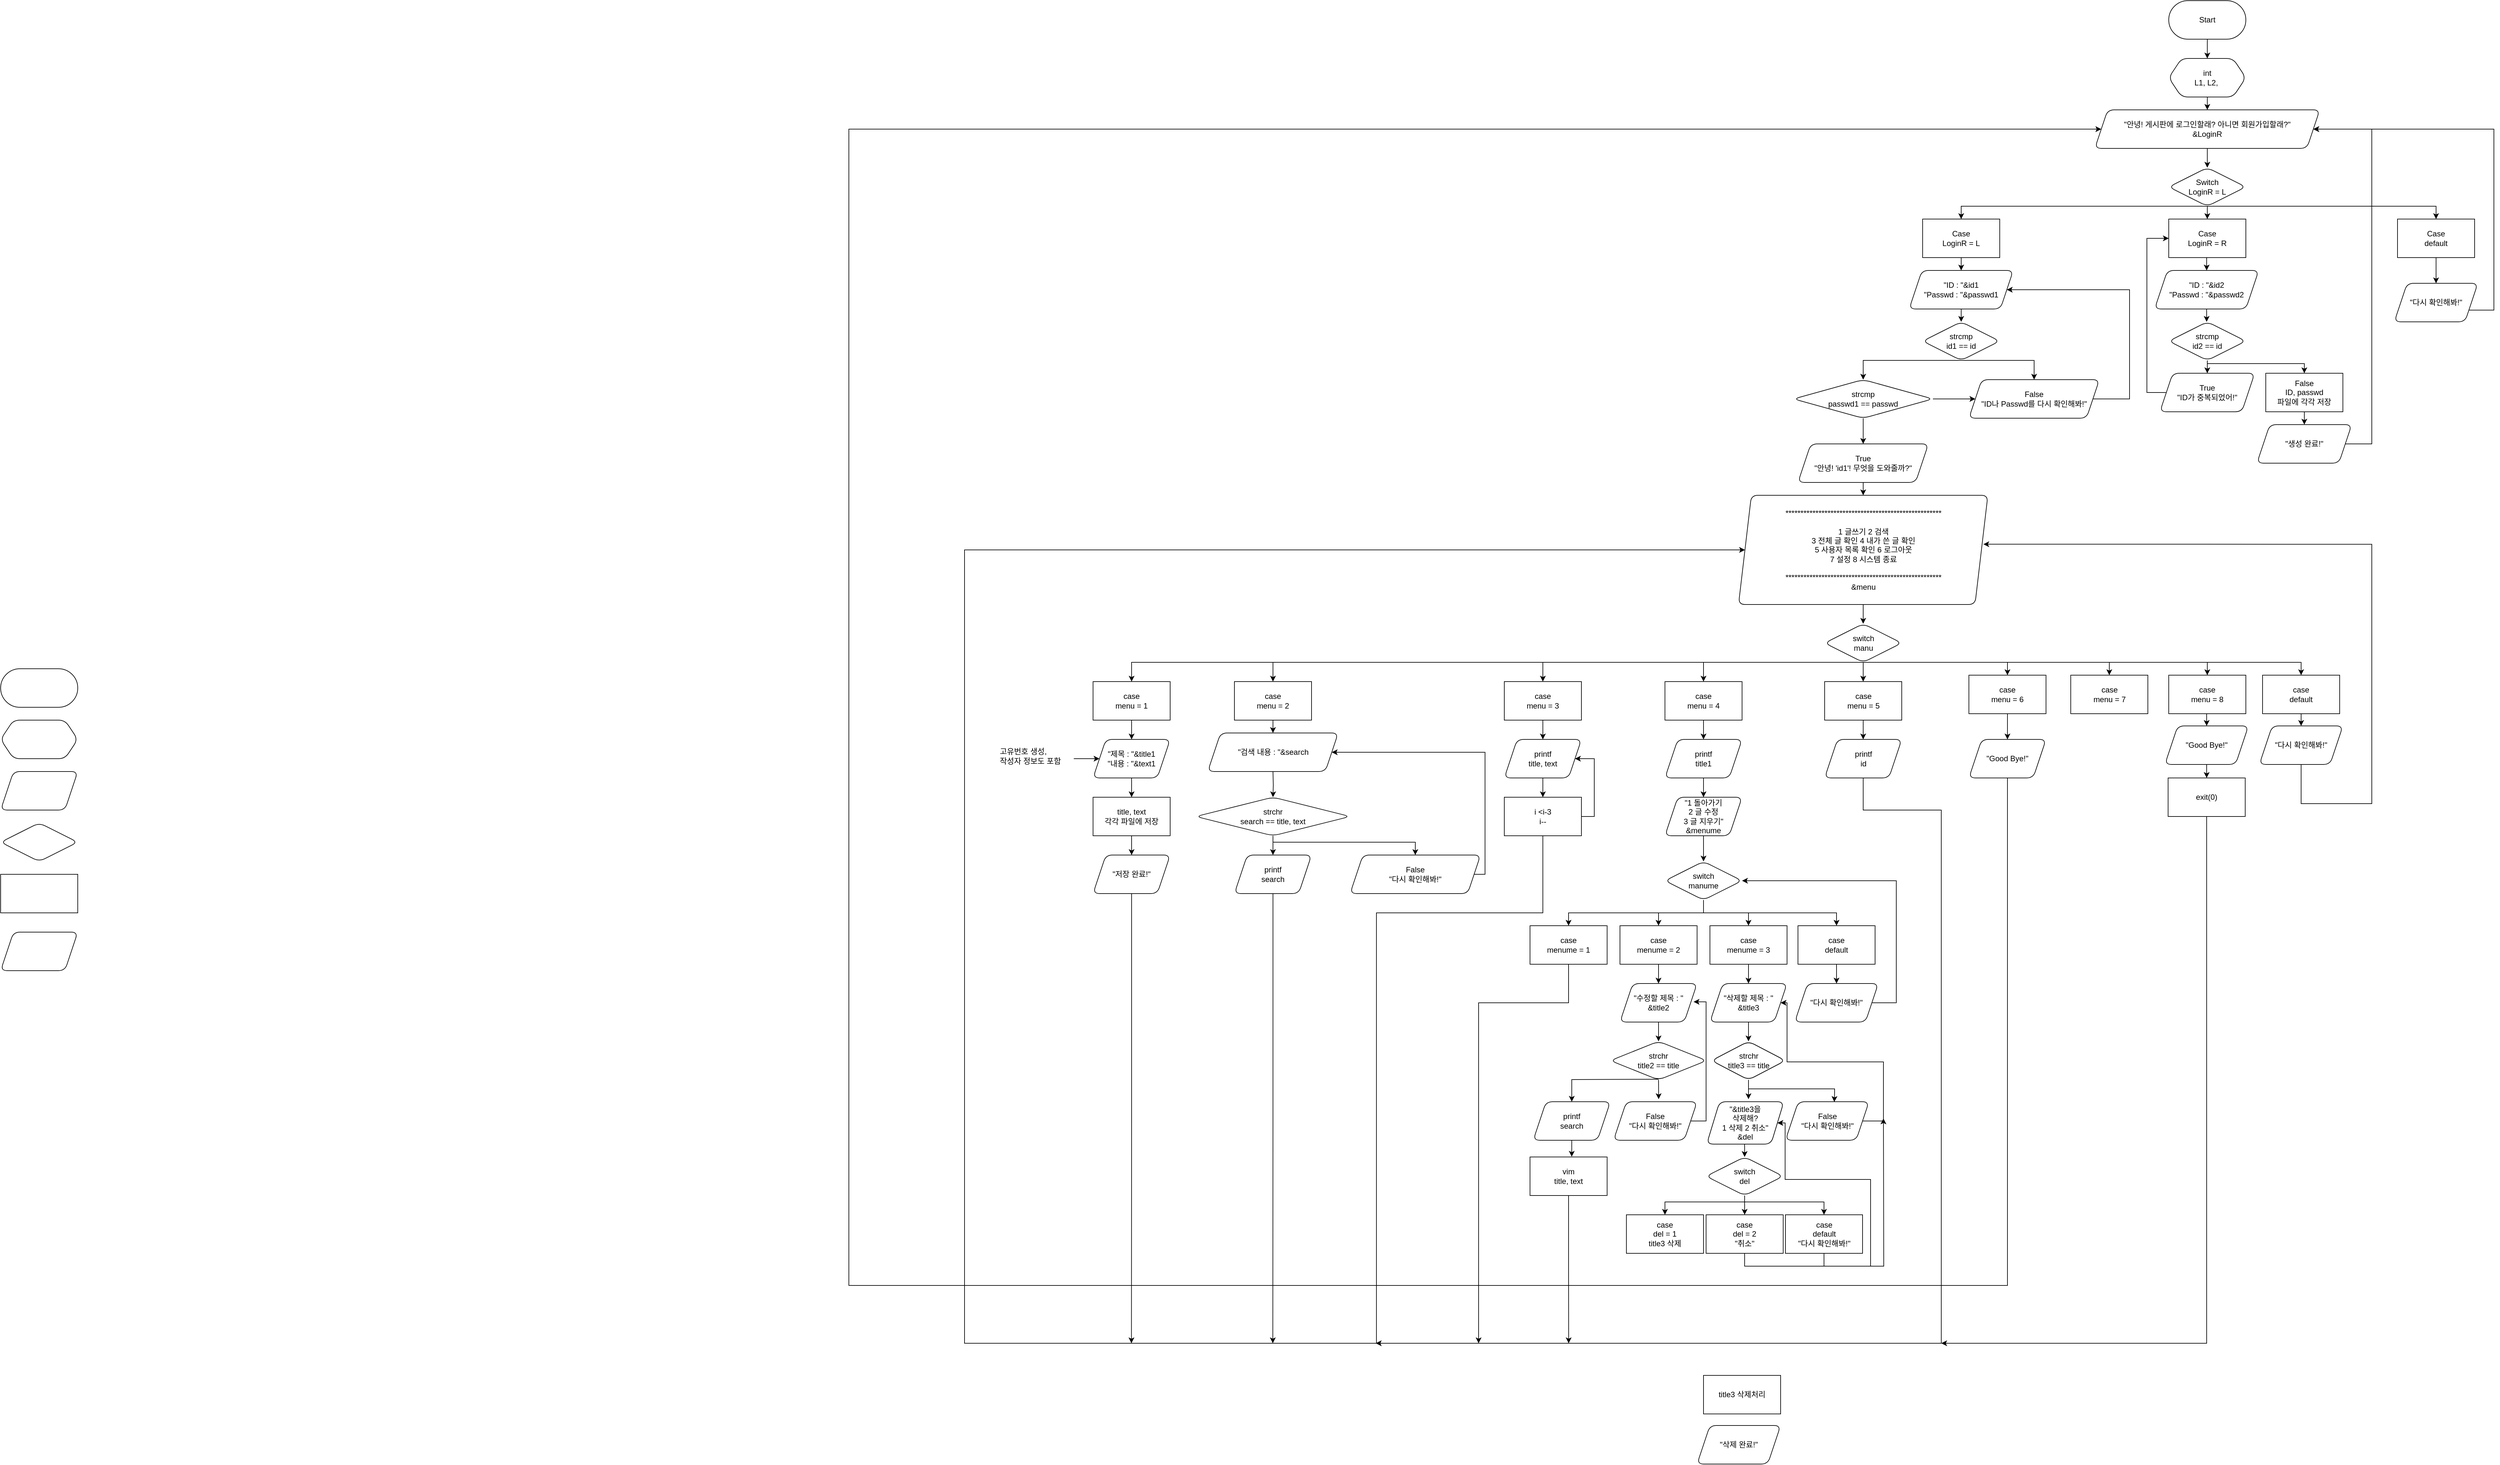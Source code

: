 <mxfile version="21.6.9" type="github">
  <diagram name="페이지-1" id="nsthZNYcR3cqLZR4O99o">
    <mxGraphModel dx="4168" dy="929" grid="1" gridSize="10" guides="1" tooltips="1" connect="1" arrows="1" fold="1" page="1" pageScale="1" pageWidth="827" pageHeight="1169" math="0" shadow="0">
      <root>
        <mxCell id="0" />
        <mxCell id="1" parent="0" />
        <mxCell id="FY-_gAm6HcSWA7IgdV3F-40" style="edgeStyle=orthogonalEdgeStyle;rounded=0;orthogonalLoop=1;jettySize=auto;html=1;exitX=0.5;exitY=1;exitDx=0;exitDy=0;entryX=0.5;entryY=0;entryDx=0;entryDy=0;fontFamily=Helvetica;fontSize=12;fontColor=default;" parent="1" source="FY-_gAm6HcSWA7IgdV3F-2" target="FY-_gAm6HcSWA7IgdV3F-4" edge="1">
          <mxGeometry relative="1" as="geometry" />
        </mxCell>
        <mxCell id="FY-_gAm6HcSWA7IgdV3F-2" value="Start" style="rounded=1;whiteSpace=wrap;html=1;arcSize=50;" parent="1" vertex="1">
          <mxGeometry x="1074" y="120" width="120" height="60" as="geometry" />
        </mxCell>
        <mxCell id="FY-_gAm6HcSWA7IgdV3F-41" style="edgeStyle=orthogonalEdgeStyle;rounded=0;orthogonalLoop=1;jettySize=auto;html=1;exitX=0.5;exitY=1;exitDx=0;exitDy=0;entryX=0.5;entryY=0;entryDx=0;entryDy=0;fontFamily=Helvetica;fontSize=12;fontColor=default;" parent="1" source="FY-_gAm6HcSWA7IgdV3F-4" target="FY-_gAm6HcSWA7IgdV3F-6" edge="1">
          <mxGeometry relative="1" as="geometry" />
        </mxCell>
        <mxCell id="FY-_gAm6HcSWA7IgdV3F-4" value="int&lt;br&gt;L1, L2,&amp;nbsp;" style="shape=hexagon;perimeter=hexagonPerimeter2;whiteSpace=wrap;html=1;fixedSize=1;rounded=1;strokeColor=default;fontFamily=Helvetica;fontSize=12;fontColor=default;fillColor=default;" parent="1" vertex="1">
          <mxGeometry x="1074" y="210" width="120" height="60" as="geometry" />
        </mxCell>
        <mxCell id="FY-_gAm6HcSWA7IgdV3F-42" style="edgeStyle=orthogonalEdgeStyle;rounded=0;orthogonalLoop=1;jettySize=auto;html=1;exitX=0.5;exitY=1;exitDx=0;exitDy=0;entryX=0.5;entryY=0;entryDx=0;entryDy=0;fontFamily=Helvetica;fontSize=12;fontColor=default;" parent="1" source="FY-_gAm6HcSWA7IgdV3F-6" target="FY-_gAm6HcSWA7IgdV3F-11" edge="1">
          <mxGeometry relative="1" as="geometry" />
        </mxCell>
        <mxCell id="FY-_gAm6HcSWA7IgdV3F-6" value="&quot;안녕! 게시판에 로그인할래? 아니면 회원가입할래?&quot;&lt;br&gt;&amp;amp;LoginR" style="shape=parallelogram;perimeter=parallelogramPerimeter;whiteSpace=wrap;html=1;fixedSize=1;rounded=1;strokeColor=default;fontFamily=Helvetica;fontSize=12;fontColor=default;fillColor=default;" parent="1" vertex="1">
          <mxGeometry x="959" y="290" width="350" height="60" as="geometry" />
        </mxCell>
        <mxCell id="FY-_gAm6HcSWA7IgdV3F-7" value="" style="rounded=1;whiteSpace=wrap;html=1;arcSize=50;" parent="1" vertex="1">
          <mxGeometry x="-2300" y="1160" width="120" height="60" as="geometry" />
        </mxCell>
        <mxCell id="FY-_gAm6HcSWA7IgdV3F-8" value="" style="shape=hexagon;perimeter=hexagonPerimeter2;whiteSpace=wrap;html=1;fixedSize=1;rounded=1;strokeColor=default;fontFamily=Helvetica;fontSize=12;fontColor=default;fillColor=default;" parent="1" vertex="1">
          <mxGeometry x="-2300" y="1240" width="120" height="60" as="geometry" />
        </mxCell>
        <mxCell id="FY-_gAm6HcSWA7IgdV3F-9" value="" style="shape=parallelogram;perimeter=parallelogramPerimeter;whiteSpace=wrap;html=1;fixedSize=1;rounded=1;strokeColor=default;fontFamily=Helvetica;fontSize=12;fontColor=default;fillColor=default;" parent="1" vertex="1">
          <mxGeometry x="-2300" y="1320" width="120" height="60" as="geometry" />
        </mxCell>
        <mxCell id="FY-_gAm6HcSWA7IgdV3F-36" style="edgeStyle=orthogonalEdgeStyle;rounded=0;orthogonalLoop=1;jettySize=auto;html=1;exitX=0.5;exitY=1;exitDx=0;exitDy=0;entryX=0.5;entryY=0;entryDx=0;entryDy=0;fontFamily=Helvetica;fontSize=12;fontColor=default;" parent="1" source="FY-_gAm6HcSWA7IgdV3F-11" target="FY-_gAm6HcSWA7IgdV3F-15" edge="1">
          <mxGeometry relative="1" as="geometry">
            <Array as="points">
              <mxPoint x="751" y="440" />
            </Array>
          </mxGeometry>
        </mxCell>
        <mxCell id="FY-_gAm6HcSWA7IgdV3F-43" style="edgeStyle=orthogonalEdgeStyle;rounded=0;orthogonalLoop=1;jettySize=auto;html=1;exitX=0.5;exitY=1;exitDx=0;exitDy=0;entryX=0.5;entryY=0;entryDx=0;entryDy=0;fontFamily=Helvetica;fontSize=12;fontColor=default;" parent="1" source="FY-_gAm6HcSWA7IgdV3F-11" target="FY-_gAm6HcSWA7IgdV3F-16" edge="1">
          <mxGeometry relative="1" as="geometry" />
        </mxCell>
        <mxCell id="A4JI698v6AGm3iHBR7Dz-88" style="edgeStyle=orthogonalEdgeStyle;rounded=0;orthogonalLoop=1;jettySize=auto;html=1;exitX=0.5;exitY=1;exitDx=0;exitDy=0;entryX=0.5;entryY=0;entryDx=0;entryDy=0;" parent="1" source="FY-_gAm6HcSWA7IgdV3F-11" target="FY-_gAm6HcSWA7IgdV3F-17" edge="1">
          <mxGeometry relative="1" as="geometry">
            <Array as="points">
              <mxPoint x="1490" y="440" />
            </Array>
          </mxGeometry>
        </mxCell>
        <mxCell id="FY-_gAm6HcSWA7IgdV3F-11" value="Switch&lt;br&gt;LoginR = L" style="rhombus;whiteSpace=wrap;html=1;rounded=1;strokeColor=default;fontFamily=Helvetica;fontSize=12;fontColor=default;fillColor=default;" parent="1" vertex="1">
          <mxGeometry x="1074" y="380" width="120" height="60" as="geometry" />
        </mxCell>
        <mxCell id="FY-_gAm6HcSWA7IgdV3F-12" value="" style="rhombus;whiteSpace=wrap;html=1;rounded=1;strokeColor=default;fontFamily=Helvetica;fontSize=12;fontColor=default;fillColor=default;" parent="1" vertex="1">
          <mxGeometry x="-2300" y="1400" width="120" height="60" as="geometry" />
        </mxCell>
        <mxCell id="FY-_gAm6HcSWA7IgdV3F-35" style="edgeStyle=orthogonalEdgeStyle;rounded=0;orthogonalLoop=1;jettySize=auto;html=1;exitX=0.5;exitY=1;exitDx=0;exitDy=0;entryX=0.5;entryY=0;entryDx=0;entryDy=0;fontFamily=Helvetica;fontSize=12;fontColor=default;" parent="1" source="FY-_gAm6HcSWA7IgdV3F-15" target="FY-_gAm6HcSWA7IgdV3F-21" edge="1">
          <mxGeometry relative="1" as="geometry" />
        </mxCell>
        <mxCell id="FY-_gAm6HcSWA7IgdV3F-15" value="Case&lt;br&gt;LoginR = L" style="rounded=0;whiteSpace=wrap;html=1;strokeColor=default;fontFamily=Helvetica;fontSize=12;fontColor=default;fillColor=default;" parent="1" vertex="1">
          <mxGeometry x="691" y="460" width="120" height="60" as="geometry" />
        </mxCell>
        <mxCell id="A4JI698v6AGm3iHBR7Dz-94" style="edgeStyle=orthogonalEdgeStyle;rounded=0;orthogonalLoop=1;jettySize=auto;html=1;exitX=0.5;exitY=1;exitDx=0;exitDy=0;entryX=0.5;entryY=0;entryDx=0;entryDy=0;" parent="1" source="FY-_gAm6HcSWA7IgdV3F-16" target="A4JI698v6AGm3iHBR7Dz-89" edge="1">
          <mxGeometry relative="1" as="geometry" />
        </mxCell>
        <mxCell id="FY-_gAm6HcSWA7IgdV3F-16" value="Case&lt;br&gt;LoginR = R" style="rounded=0;whiteSpace=wrap;html=1;strokeColor=default;fontFamily=Helvetica;fontSize=12;fontColor=default;fillColor=default;" parent="1" vertex="1">
          <mxGeometry x="1074" y="460" width="120" height="60" as="geometry" />
        </mxCell>
        <mxCell id="A4JI698v6AGm3iHBR7Dz-106" style="edgeStyle=orthogonalEdgeStyle;rounded=0;orthogonalLoop=1;jettySize=auto;html=1;exitX=0.5;exitY=1;exitDx=0;exitDy=0;entryX=0.5;entryY=0;entryDx=0;entryDy=0;" parent="1" source="FY-_gAm6HcSWA7IgdV3F-17" target="A4JI698v6AGm3iHBR7Dz-104" edge="1">
          <mxGeometry relative="1" as="geometry" />
        </mxCell>
        <mxCell id="FY-_gAm6HcSWA7IgdV3F-17" value="Case&lt;br&gt;default" style="rounded=0;whiteSpace=wrap;html=1;strokeColor=default;fontFamily=Helvetica;fontSize=12;fontColor=default;fillColor=default;" parent="1" vertex="1">
          <mxGeometry x="1430" y="460" width="120" height="60" as="geometry" />
        </mxCell>
        <mxCell id="FY-_gAm6HcSWA7IgdV3F-18" value="" style="rounded=0;whiteSpace=wrap;html=1;strokeColor=default;fontFamily=Helvetica;fontSize=12;fontColor=default;fillColor=default;" parent="1" vertex="1">
          <mxGeometry x="-2300" y="1480" width="120" height="60" as="geometry" />
        </mxCell>
        <mxCell id="FY-_gAm6HcSWA7IgdV3F-19" value="" style="shape=parallelogram;perimeter=parallelogramPerimeter;whiteSpace=wrap;html=1;fixedSize=1;rounded=1;strokeColor=default;fontFamily=Helvetica;fontSize=12;fontColor=default;fillColor=default;" parent="1" vertex="1">
          <mxGeometry x="-2300" y="1570" width="120" height="60" as="geometry" />
        </mxCell>
        <mxCell id="FY-_gAm6HcSWA7IgdV3F-34" style="edgeStyle=orthogonalEdgeStyle;rounded=0;orthogonalLoop=1;jettySize=auto;html=1;exitX=0.5;exitY=1;exitDx=0;exitDy=0;entryX=0.5;entryY=0;entryDx=0;entryDy=0;fontFamily=Helvetica;fontSize=12;fontColor=default;" parent="1" source="FY-_gAm6HcSWA7IgdV3F-21" target="FY-_gAm6HcSWA7IgdV3F-23" edge="1">
          <mxGeometry relative="1" as="geometry" />
        </mxCell>
        <mxCell id="FY-_gAm6HcSWA7IgdV3F-21" value="&quot;ID : &quot;&amp;amp;id1&lt;br&gt;&quot;Passwd : &quot;&amp;amp;passwd1" style="shape=parallelogram;perimeter=parallelogramPerimeter;whiteSpace=wrap;html=1;fixedSize=1;rounded=1;strokeColor=default;fontFamily=Helvetica;fontSize=12;fontColor=default;fillColor=default;" parent="1" vertex="1">
          <mxGeometry x="670" y="540" width="162" height="60" as="geometry" />
        </mxCell>
        <mxCell id="FY-_gAm6HcSWA7IgdV3F-31" style="edgeStyle=orthogonalEdgeStyle;rounded=0;orthogonalLoop=1;jettySize=auto;html=1;exitX=0.5;exitY=1;exitDx=0;exitDy=0;entryX=0.5;entryY=0;entryDx=0;entryDy=0;fontFamily=Helvetica;fontSize=12;fontColor=default;" parent="1" source="FY-_gAm6HcSWA7IgdV3F-23" target="FY-_gAm6HcSWA7IgdV3F-25" edge="1">
          <mxGeometry relative="1" as="geometry">
            <Array as="points">
              <mxPoint x="865" y="680" />
            </Array>
          </mxGeometry>
        </mxCell>
        <mxCell id="FY-_gAm6HcSWA7IgdV3F-37" style="edgeStyle=orthogonalEdgeStyle;rounded=0;orthogonalLoop=1;jettySize=auto;html=1;exitX=0.5;exitY=1;exitDx=0;exitDy=0;entryX=0.5;entryY=0;entryDx=0;entryDy=0;fontFamily=Helvetica;fontSize=12;fontColor=default;" parent="1" source="FY-_gAm6HcSWA7IgdV3F-23" target="FY-_gAm6HcSWA7IgdV3F-29" edge="1">
          <mxGeometry relative="1" as="geometry">
            <Array as="points">
              <mxPoint x="599" y="680" />
            </Array>
          </mxGeometry>
        </mxCell>
        <mxCell id="FY-_gAm6HcSWA7IgdV3F-23" value="strcmp&lt;br&gt;id1 == id" style="rhombus;whiteSpace=wrap;html=1;rounded=1;strokeColor=default;fontFamily=Helvetica;fontSize=12;fontColor=default;fillColor=default;" parent="1" vertex="1">
          <mxGeometry x="691" y="620" width="120" height="60" as="geometry" />
        </mxCell>
        <mxCell id="FY-_gAm6HcSWA7IgdV3F-56" style="edgeStyle=orthogonalEdgeStyle;rounded=0;orthogonalLoop=1;jettySize=auto;html=1;exitX=0.5;exitY=1;exitDx=0;exitDy=0;entryX=0.5;entryY=0;entryDx=0;entryDy=0;fontFamily=Helvetica;fontSize=12;fontColor=default;" parent="1" source="FY-_gAm6HcSWA7IgdV3F-24" target="FY-_gAm6HcSWA7IgdV3F-44" edge="1">
          <mxGeometry relative="1" as="geometry" />
        </mxCell>
        <mxCell id="FY-_gAm6HcSWA7IgdV3F-24" value="True&lt;br&gt;&quot;안녕! &#39;id1&#39;! 무엇을 도와줄까?&quot;" style="shape=parallelogram;perimeter=parallelogramPerimeter;whiteSpace=wrap;html=1;fixedSize=1;rounded=1;strokeColor=default;fontFamily=Helvetica;fontSize=12;fontColor=default;fillColor=default;" parent="1" vertex="1">
          <mxGeometry x="497" y="810" width="203" height="60" as="geometry" />
        </mxCell>
        <mxCell id="FY-_gAm6HcSWA7IgdV3F-27" style="edgeStyle=orthogonalEdgeStyle;rounded=0;orthogonalLoop=1;jettySize=auto;html=1;exitX=1;exitY=0.5;exitDx=0;exitDy=0;entryX=1;entryY=0.5;entryDx=0;entryDy=0;fontFamily=Helvetica;fontSize=12;fontColor=default;" parent="1" source="FY-_gAm6HcSWA7IgdV3F-25" target="FY-_gAm6HcSWA7IgdV3F-21" edge="1">
          <mxGeometry relative="1" as="geometry">
            <Array as="points">
              <mxPoint x="1013" y="740" />
              <mxPoint x="1013" y="570" />
            </Array>
          </mxGeometry>
        </mxCell>
        <mxCell id="FY-_gAm6HcSWA7IgdV3F-25" value="False&lt;br&gt;&quot;ID나 Passwd를 다시 확인해봐!&quot;" style="shape=parallelogram;perimeter=parallelogramPerimeter;whiteSpace=wrap;html=1;fixedSize=1;rounded=1;strokeColor=default;fontFamily=Helvetica;fontSize=12;fontColor=default;fillColor=default;" parent="1" vertex="1">
          <mxGeometry x="763" y="710" width="203" height="60" as="geometry" />
        </mxCell>
        <mxCell id="FY-_gAm6HcSWA7IgdV3F-38" style="edgeStyle=orthogonalEdgeStyle;rounded=0;orthogonalLoop=1;jettySize=auto;html=1;exitX=1;exitY=0.5;exitDx=0;exitDy=0;entryX=0;entryY=0.5;entryDx=0;entryDy=0;fontFamily=Helvetica;fontSize=12;fontColor=default;" parent="1" source="FY-_gAm6HcSWA7IgdV3F-29" target="FY-_gAm6HcSWA7IgdV3F-25" edge="1">
          <mxGeometry relative="1" as="geometry" />
        </mxCell>
        <mxCell id="FY-_gAm6HcSWA7IgdV3F-39" style="edgeStyle=orthogonalEdgeStyle;rounded=0;orthogonalLoop=1;jettySize=auto;html=1;exitX=0.5;exitY=1;exitDx=0;exitDy=0;entryX=0.5;entryY=0;entryDx=0;entryDy=0;fontFamily=Helvetica;fontSize=12;fontColor=default;" parent="1" source="FY-_gAm6HcSWA7IgdV3F-29" target="FY-_gAm6HcSWA7IgdV3F-24" edge="1">
          <mxGeometry relative="1" as="geometry" />
        </mxCell>
        <mxCell id="FY-_gAm6HcSWA7IgdV3F-29" value="strcmp&lt;br&gt;passwd1 == passwd" style="rhombus;whiteSpace=wrap;html=1;rounded=1;strokeColor=default;fontFamily=Helvetica;fontSize=12;fontColor=default;fillColor=default;" parent="1" vertex="1">
          <mxGeometry x="490" y="710" width="217" height="60" as="geometry" />
        </mxCell>
        <mxCell id="FY-_gAm6HcSWA7IgdV3F-57" style="edgeStyle=orthogonalEdgeStyle;rounded=0;orthogonalLoop=1;jettySize=auto;html=1;exitX=0.5;exitY=1;exitDx=0;exitDy=0;fontFamily=Helvetica;fontSize=12;fontColor=default;" parent="1" source="FY-_gAm6HcSWA7IgdV3F-44" target="FY-_gAm6HcSWA7IgdV3F-47" edge="1">
          <mxGeometry relative="1" as="geometry" />
        </mxCell>
        <mxCell id="FY-_gAm6HcSWA7IgdV3F-44" value="****************************************************&lt;br&gt;&lt;br&gt;1 글쓰기 2 검색&lt;br&gt;3 전체 글 확인 4 내가 쓴 글 확인&lt;br&gt;5 사용자 목록 확인 6 로그아웃&lt;br&gt;7 설정 8 시스템 종료&lt;br&gt;&lt;br style=&quot;border-color: var(--border-color);&quot;&gt;****************************************************&lt;br style=&quot;border-color: var(--border-color);&quot;&gt;&amp;amp;menu" style="shape=parallelogram;perimeter=parallelogramPerimeter;whiteSpace=wrap;html=1;fixedSize=1;rounded=1;strokeColor=default;fontFamily=Helvetica;fontSize=12;fontColor=default;fillColor=default;" parent="1" vertex="1">
          <mxGeometry x="404.5" y="890" width="388" height="170" as="geometry" />
        </mxCell>
        <mxCell id="A4JI698v6AGm3iHBR7Dz-9" style="edgeStyle=orthogonalEdgeStyle;rounded=0;orthogonalLoop=1;jettySize=auto;html=1;exitX=0.5;exitY=1;exitDx=0;exitDy=0;" parent="1" source="FY-_gAm6HcSWA7IgdV3F-46" target="Zyz3G5OSjQmwD31ZuKzT-2" edge="1">
          <mxGeometry relative="1" as="geometry" />
        </mxCell>
        <mxCell id="FY-_gAm6HcSWA7IgdV3F-46" value="case&lt;br&gt;menu = 1" style="rounded=0;whiteSpace=wrap;html=1;strokeColor=default;fontFamily=Helvetica;fontSize=12;fontColor=default;fillColor=default;" parent="1" vertex="1">
          <mxGeometry x="-600" y="1180" width="120" height="60" as="geometry" />
        </mxCell>
        <mxCell id="FY-_gAm6HcSWA7IgdV3F-58" style="edgeStyle=orthogonalEdgeStyle;rounded=0;orthogonalLoop=1;jettySize=auto;html=1;exitX=0.5;exitY=1;exitDx=0;exitDy=0;entryX=0.5;entryY=0;entryDx=0;entryDy=0;fontFamily=Helvetica;fontSize=12;fontColor=default;" parent="1" source="FY-_gAm6HcSWA7IgdV3F-47" target="FY-_gAm6HcSWA7IgdV3F-46" edge="1">
          <mxGeometry relative="1" as="geometry">
            <Array as="points">
              <mxPoint x="-540" y="1150" />
            </Array>
          </mxGeometry>
        </mxCell>
        <mxCell id="FY-_gAm6HcSWA7IgdV3F-59" style="edgeStyle=orthogonalEdgeStyle;rounded=0;orthogonalLoop=1;jettySize=auto;html=1;exitX=0.5;exitY=1;exitDx=0;exitDy=0;entryX=0.5;entryY=0;entryDx=0;entryDy=0;fontFamily=Helvetica;fontSize=12;fontColor=default;" parent="1" source="FY-_gAm6HcSWA7IgdV3F-47" target="FY-_gAm6HcSWA7IgdV3F-48" edge="1">
          <mxGeometry relative="1" as="geometry">
            <Array as="points">
              <mxPoint x="-320" y="1150" />
            </Array>
          </mxGeometry>
        </mxCell>
        <mxCell id="FY-_gAm6HcSWA7IgdV3F-60" style="edgeStyle=orthogonalEdgeStyle;rounded=0;orthogonalLoop=1;jettySize=auto;html=1;exitX=0.5;exitY=1;exitDx=0;exitDy=0;entryX=0.5;entryY=0;entryDx=0;entryDy=0;fontFamily=Helvetica;fontSize=12;fontColor=default;" parent="1" source="FY-_gAm6HcSWA7IgdV3F-47" target="FY-_gAm6HcSWA7IgdV3F-49" edge="1">
          <mxGeometry relative="1" as="geometry">
            <Array as="points">
              <mxPoint x="100" y="1150" />
            </Array>
          </mxGeometry>
        </mxCell>
        <mxCell id="FY-_gAm6HcSWA7IgdV3F-61" style="edgeStyle=orthogonalEdgeStyle;rounded=0;orthogonalLoop=1;jettySize=auto;html=1;exitX=0.5;exitY=1;exitDx=0;exitDy=0;entryX=0.5;entryY=0;entryDx=0;entryDy=0;fontFamily=Helvetica;fontSize=12;fontColor=default;" parent="1" source="FY-_gAm6HcSWA7IgdV3F-47" target="FY-_gAm6HcSWA7IgdV3F-50" edge="1">
          <mxGeometry relative="1" as="geometry">
            <Array as="points">
              <mxPoint x="350" y="1150" />
            </Array>
          </mxGeometry>
        </mxCell>
        <mxCell id="FY-_gAm6HcSWA7IgdV3F-62" style="edgeStyle=orthogonalEdgeStyle;rounded=0;orthogonalLoop=1;jettySize=auto;html=1;exitX=0.5;exitY=1;exitDx=0;exitDy=0;entryX=0.5;entryY=0;entryDx=0;entryDy=0;fontFamily=Helvetica;fontSize=12;fontColor=default;" parent="1" source="FY-_gAm6HcSWA7IgdV3F-47" target="FY-_gAm6HcSWA7IgdV3F-51" edge="1">
          <mxGeometry relative="1" as="geometry">
            <Array as="points">
              <mxPoint x="599" y="1160" />
              <mxPoint x="599" y="1160" />
            </Array>
          </mxGeometry>
        </mxCell>
        <mxCell id="FY-_gAm6HcSWA7IgdV3F-63" style="edgeStyle=orthogonalEdgeStyle;rounded=0;orthogonalLoop=1;jettySize=auto;html=1;exitX=0.5;exitY=1;exitDx=0;exitDy=0;entryX=0.5;entryY=0;entryDx=0;entryDy=0;fontFamily=Helvetica;fontSize=12;fontColor=default;" parent="1" source="FY-_gAm6HcSWA7IgdV3F-47" target="FY-_gAm6HcSWA7IgdV3F-52" edge="1">
          <mxGeometry relative="1" as="geometry">
            <Array as="points">
              <mxPoint x="823" y="1150" />
            </Array>
          </mxGeometry>
        </mxCell>
        <mxCell id="FY-_gAm6HcSWA7IgdV3F-64" style="edgeStyle=orthogonalEdgeStyle;rounded=0;orthogonalLoop=1;jettySize=auto;html=1;exitX=0.5;exitY=1;exitDx=0;exitDy=0;entryX=0.5;entryY=0;entryDx=0;entryDy=0;fontFamily=Helvetica;fontSize=12;fontColor=default;" parent="1" source="FY-_gAm6HcSWA7IgdV3F-47" target="FY-_gAm6HcSWA7IgdV3F-53" edge="1">
          <mxGeometry relative="1" as="geometry">
            <Array as="points">
              <mxPoint x="981" y="1150" />
            </Array>
          </mxGeometry>
        </mxCell>
        <mxCell id="FY-_gAm6HcSWA7IgdV3F-65" style="edgeStyle=orthogonalEdgeStyle;rounded=0;orthogonalLoop=1;jettySize=auto;html=1;exitX=0.5;exitY=1;exitDx=0;exitDy=0;entryX=0.5;entryY=0;entryDx=0;entryDy=0;fontFamily=Helvetica;fontSize=12;fontColor=default;" parent="1" source="FY-_gAm6HcSWA7IgdV3F-47" target="FY-_gAm6HcSWA7IgdV3F-54" edge="1">
          <mxGeometry relative="1" as="geometry">
            <Array as="points">
              <mxPoint x="1134" y="1150" />
            </Array>
          </mxGeometry>
        </mxCell>
        <mxCell id="FY-_gAm6HcSWA7IgdV3F-66" style="edgeStyle=orthogonalEdgeStyle;rounded=0;orthogonalLoop=1;jettySize=auto;html=1;exitX=0.5;exitY=1;exitDx=0;exitDy=0;entryX=0.5;entryY=0;entryDx=0;entryDy=0;fontFamily=Helvetica;fontSize=12;fontColor=default;" parent="1" source="FY-_gAm6HcSWA7IgdV3F-47" target="FY-_gAm6HcSWA7IgdV3F-55" edge="1">
          <mxGeometry relative="1" as="geometry">
            <Array as="points">
              <mxPoint x="1280" y="1150" />
            </Array>
          </mxGeometry>
        </mxCell>
        <mxCell id="FY-_gAm6HcSWA7IgdV3F-47" value="switch&lt;br&gt;manu" style="rhombus;whiteSpace=wrap;html=1;rounded=1;strokeColor=default;fontFamily=Helvetica;fontSize=12;fontColor=default;fillColor=default;" parent="1" vertex="1">
          <mxGeometry x="538.5" y="1090" width="120" height="60" as="geometry" />
        </mxCell>
        <mxCell id="A4JI698v6AGm3iHBR7Dz-15" style="edgeStyle=orthogonalEdgeStyle;rounded=0;orthogonalLoop=1;jettySize=auto;html=1;exitX=0.5;exitY=1;exitDx=0;exitDy=0;entryX=0.5;entryY=0;entryDx=0;entryDy=0;" parent="1" source="FY-_gAm6HcSWA7IgdV3F-48" edge="1">
          <mxGeometry relative="1" as="geometry">
            <mxPoint x="-320" y="1260" as="targetPoint" />
          </mxGeometry>
        </mxCell>
        <mxCell id="FY-_gAm6HcSWA7IgdV3F-48" value="case&lt;br&gt;menu = 2" style="rounded=0;whiteSpace=wrap;html=1;strokeColor=default;fontFamily=Helvetica;fontSize=12;fontColor=default;fillColor=default;" parent="1" vertex="1">
          <mxGeometry x="-380" y="1180" width="120" height="60" as="geometry" />
        </mxCell>
        <mxCell id="A4JI698v6AGm3iHBR7Dz-25" style="edgeStyle=orthogonalEdgeStyle;rounded=0;orthogonalLoop=1;jettySize=auto;html=1;exitX=0.5;exitY=1;exitDx=0;exitDy=0;entryX=0.5;entryY=0;entryDx=0;entryDy=0;" parent="1" source="FY-_gAm6HcSWA7IgdV3F-49" target="A4JI698v6AGm3iHBR7Dz-18" edge="1">
          <mxGeometry relative="1" as="geometry" />
        </mxCell>
        <mxCell id="FY-_gAm6HcSWA7IgdV3F-49" value="case&lt;br&gt;menu = 3" style="rounded=0;whiteSpace=wrap;html=1;strokeColor=default;fontFamily=Helvetica;fontSize=12;fontColor=default;fillColor=default;" parent="1" vertex="1">
          <mxGeometry x="40" y="1180" width="120" height="60" as="geometry" />
        </mxCell>
        <mxCell id="A4JI698v6AGm3iHBR7Dz-29" style="edgeStyle=orthogonalEdgeStyle;rounded=0;orthogonalLoop=1;jettySize=auto;html=1;exitX=0.5;exitY=1;exitDx=0;exitDy=0;entryX=0.5;entryY=0;entryDx=0;entryDy=0;" parent="1" source="FY-_gAm6HcSWA7IgdV3F-50" target="A4JI698v6AGm3iHBR7Dz-28" edge="1">
          <mxGeometry relative="1" as="geometry" />
        </mxCell>
        <mxCell id="FY-_gAm6HcSWA7IgdV3F-50" value="case&lt;br&gt;menu = 4" style="rounded=0;whiteSpace=wrap;html=1;strokeColor=default;fontFamily=Helvetica;fontSize=12;fontColor=default;fillColor=default;" parent="1" vertex="1">
          <mxGeometry x="290" y="1180" width="120" height="60" as="geometry" />
        </mxCell>
        <mxCell id="A4JI698v6AGm3iHBR7Dz-32" style="edgeStyle=orthogonalEdgeStyle;rounded=0;orthogonalLoop=1;jettySize=auto;html=1;exitX=0.5;exitY=1;exitDx=0;exitDy=0;" parent="1" source="FY-_gAm6HcSWA7IgdV3F-51" target="A4JI698v6AGm3iHBR7Dz-31" edge="1">
          <mxGeometry relative="1" as="geometry" />
        </mxCell>
        <mxCell id="FY-_gAm6HcSWA7IgdV3F-51" value="case&lt;br&gt;menu = 5" style="rounded=0;whiteSpace=wrap;html=1;strokeColor=default;fontFamily=Helvetica;fontSize=12;fontColor=default;fillColor=default;" parent="1" vertex="1">
          <mxGeometry x="538.5" y="1180" width="120" height="60" as="geometry" />
        </mxCell>
        <mxCell id="A4JI698v6AGm3iHBR7Dz-34" style="edgeStyle=orthogonalEdgeStyle;rounded=0;orthogonalLoop=1;jettySize=auto;html=1;exitX=0.5;exitY=1;exitDx=0;exitDy=0;entryX=0.5;entryY=0;entryDx=0;entryDy=0;" parent="1" source="FY-_gAm6HcSWA7IgdV3F-52" target="A4JI698v6AGm3iHBR7Dz-33" edge="1">
          <mxGeometry relative="1" as="geometry">
            <mxPoint x="822.704" y="1250" as="targetPoint" />
          </mxGeometry>
        </mxCell>
        <mxCell id="FY-_gAm6HcSWA7IgdV3F-52" value="case&lt;br&gt;menu = 6" style="rounded=0;whiteSpace=wrap;html=1;strokeColor=default;fontFamily=Helvetica;fontSize=12;fontColor=default;fillColor=default;" parent="1" vertex="1">
          <mxGeometry x="763" y="1170" width="120" height="60" as="geometry" />
        </mxCell>
        <mxCell id="FY-_gAm6HcSWA7IgdV3F-53" value="case&lt;br&gt;menu = 7" style="rounded=0;whiteSpace=wrap;html=1;strokeColor=default;fontFamily=Helvetica;fontSize=12;fontColor=default;fillColor=default;" parent="1" vertex="1">
          <mxGeometry x="921.5" y="1170" width="120" height="60" as="geometry" />
        </mxCell>
        <mxCell id="A4JI698v6AGm3iHBR7Dz-85" style="edgeStyle=orthogonalEdgeStyle;rounded=0;orthogonalLoop=1;jettySize=auto;html=1;exitX=0.5;exitY=1;exitDx=0;exitDy=0;entryX=0.5;entryY=0;entryDx=0;entryDy=0;" parent="1" source="FY-_gAm6HcSWA7IgdV3F-54" target="A4JI698v6AGm3iHBR7Dz-84" edge="1">
          <mxGeometry relative="1" as="geometry" />
        </mxCell>
        <mxCell id="FY-_gAm6HcSWA7IgdV3F-54" value="case&lt;br&gt;menu = 8" style="rounded=0;whiteSpace=wrap;html=1;strokeColor=default;fontFamily=Helvetica;fontSize=12;fontColor=default;fillColor=default;" parent="1" vertex="1">
          <mxGeometry x="1074" y="1170" width="120" height="60" as="geometry" />
        </mxCell>
        <mxCell id="A4JI698v6AGm3iHBR7Dz-87" style="edgeStyle=orthogonalEdgeStyle;rounded=0;orthogonalLoop=1;jettySize=auto;html=1;exitX=0.5;exitY=1;exitDx=0;exitDy=0;entryX=0.5;entryY=0;entryDx=0;entryDy=0;" parent="1" source="FY-_gAm6HcSWA7IgdV3F-55" target="A4JI698v6AGm3iHBR7Dz-82" edge="1">
          <mxGeometry relative="1" as="geometry" />
        </mxCell>
        <mxCell id="FY-_gAm6HcSWA7IgdV3F-55" value="case&lt;br&gt;default" style="rounded=0;whiteSpace=wrap;html=1;strokeColor=default;fontFamily=Helvetica;fontSize=12;fontColor=default;fillColor=default;" parent="1" vertex="1">
          <mxGeometry x="1220" y="1170" width="120" height="60" as="geometry" />
        </mxCell>
        <mxCell id="A4JI698v6AGm3iHBR7Dz-10" style="edgeStyle=orthogonalEdgeStyle;rounded=0;orthogonalLoop=1;jettySize=auto;html=1;exitX=0.5;exitY=1;exitDx=0;exitDy=0;" parent="1" source="Zyz3G5OSjQmwD31ZuKzT-2" target="A4JI698v6AGm3iHBR7Dz-1" edge="1">
          <mxGeometry relative="1" as="geometry" />
        </mxCell>
        <mxCell id="Zyz3G5OSjQmwD31ZuKzT-2" value="&quot;제목 : &quot;&amp;amp;title1&lt;br&gt;&quot;내용 : &quot;&amp;amp;text1" style="shape=parallelogram;perimeter=parallelogramPerimeter;whiteSpace=wrap;html=1;fixedSize=1;rounded=1;strokeColor=default;fontFamily=Helvetica;fontSize=12;fontColor=default;fillColor=default;" parent="1" vertex="1">
          <mxGeometry x="-600" y="1270" width="120" height="60" as="geometry" />
        </mxCell>
        <mxCell id="A4JI698v6AGm3iHBR7Dz-11" style="edgeStyle=orthogonalEdgeStyle;rounded=0;orthogonalLoop=1;jettySize=auto;html=1;exitX=0.5;exitY=1;exitDx=0;exitDy=0;" parent="1" source="A4JI698v6AGm3iHBR7Dz-1" target="A4JI698v6AGm3iHBR7Dz-2" edge="1">
          <mxGeometry relative="1" as="geometry" />
        </mxCell>
        <mxCell id="A4JI698v6AGm3iHBR7Dz-1" value="&lt;div&gt;title, text&lt;/div&gt;&lt;div&gt;각각 파일에 저장&lt;br&gt;&lt;/div&gt;" style="rounded=0;whiteSpace=wrap;html=1;strokeColor=default;fontFamily=Helvetica;fontSize=12;fontColor=default;fillColor=default;" parent="1" vertex="1">
          <mxGeometry x="-600" y="1360" width="120" height="60" as="geometry" />
        </mxCell>
        <mxCell id="A4JI698v6AGm3iHBR7Dz-118" style="edgeStyle=orthogonalEdgeStyle;rounded=0;orthogonalLoop=1;jettySize=auto;html=1;exitX=0.5;exitY=1;exitDx=0;exitDy=0;" parent="1" source="A4JI698v6AGm3iHBR7Dz-2" edge="1">
          <mxGeometry relative="1" as="geometry">
            <mxPoint x="-540.25" y="2210" as="targetPoint" />
          </mxGeometry>
        </mxCell>
        <mxCell id="A4JI698v6AGm3iHBR7Dz-2" value="&quot;저장 완료!&quot;" style="shape=parallelogram;perimeter=parallelogramPerimeter;whiteSpace=wrap;html=1;fixedSize=1;rounded=1;strokeColor=default;fontFamily=Helvetica;fontSize=12;fontColor=default;fillColor=default;" parent="1" vertex="1">
          <mxGeometry x="-600" y="1450" width="120" height="60" as="geometry" />
        </mxCell>
        <mxCell id="A4JI698v6AGm3iHBR7Dz-16" style="edgeStyle=orthogonalEdgeStyle;rounded=0;orthogonalLoop=1;jettySize=auto;html=1;exitX=0.5;exitY=1;exitDx=0;exitDy=0;entryX=0.5;entryY=0;entryDx=0;entryDy=0;" parent="1" target="A4JI698v6AGm3iHBR7Dz-5" edge="1">
          <mxGeometry relative="1" as="geometry">
            <mxPoint x="-320" y="1320" as="sourcePoint" />
          </mxGeometry>
        </mxCell>
        <mxCell id="A4JI698v6AGm3iHBR7Dz-8" style="edgeStyle=orthogonalEdgeStyle;rounded=0;orthogonalLoop=1;jettySize=auto;html=1;exitX=0.5;exitY=1;exitDx=0;exitDy=0;entryX=0.5;entryY=0;entryDx=0;entryDy=0;" parent="1" source="A4JI698v6AGm3iHBR7Dz-5" target="A4JI698v6AGm3iHBR7Dz-6" edge="1">
          <mxGeometry relative="1" as="geometry">
            <Array as="points">
              <mxPoint x="-320" y="1430" />
              <mxPoint x="-98" y="1430" />
            </Array>
          </mxGeometry>
        </mxCell>
        <mxCell id="A4JI698v6AGm3iHBR7Dz-51" style="edgeStyle=orthogonalEdgeStyle;rounded=0;orthogonalLoop=1;jettySize=auto;html=1;exitX=0.5;exitY=1;exitDx=0;exitDy=0;entryX=0.5;entryY=0;entryDx=0;entryDy=0;" parent="1" source="A4JI698v6AGm3iHBR7Dz-5" target="A4JI698v6AGm3iHBR7Dz-50" edge="1">
          <mxGeometry relative="1" as="geometry" />
        </mxCell>
        <mxCell id="A4JI698v6AGm3iHBR7Dz-5" value="strchr&lt;br&gt;search == title, text" style="rhombus;whiteSpace=wrap;html=1;rounded=1;strokeColor=default;fontFamily=Helvetica;fontSize=12;fontColor=default;fillColor=default;" parent="1" vertex="1">
          <mxGeometry x="-440" y="1360" width="240" height="60" as="geometry" />
        </mxCell>
        <mxCell id="A4JI698v6AGm3iHBR7Dz-26" style="edgeStyle=orthogonalEdgeStyle;rounded=0;orthogonalLoop=1;jettySize=auto;html=1;exitX=1;exitY=0.5;exitDx=0;exitDy=0;entryX=1;entryY=0.5;entryDx=0;entryDy=0;" parent="1" source="A4JI698v6AGm3iHBR7Dz-6" target="A4JI698v6AGm3iHBR7Dz-17" edge="1">
          <mxGeometry relative="1" as="geometry">
            <Array as="points">
              <mxPoint x="10" y="1480" />
              <mxPoint x="10" y="1290" />
            </Array>
          </mxGeometry>
        </mxCell>
        <mxCell id="A4JI698v6AGm3iHBR7Dz-6" value="False&lt;br&gt;&quot;다시 확인해봐!&quot;" style="shape=parallelogram;perimeter=parallelogramPerimeter;whiteSpace=wrap;html=1;fixedSize=1;rounded=1;strokeColor=default;fontFamily=Helvetica;fontSize=12;fontColor=default;fillColor=default;" parent="1" vertex="1">
          <mxGeometry x="-200" y="1450" width="203" height="60" as="geometry" />
        </mxCell>
        <mxCell id="A4JI698v6AGm3iHBR7Dz-17" value="&quot;검색 내용 : &quot;&amp;amp;search" style="shape=parallelogram;perimeter=parallelogramPerimeter;whiteSpace=wrap;html=1;fixedSize=1;rounded=1;strokeColor=default;fontFamily=Helvetica;fontSize=12;fontColor=default;fillColor=default;" parent="1" vertex="1">
          <mxGeometry x="-421.5" y="1260" width="203" height="60" as="geometry" />
        </mxCell>
        <mxCell id="A4JI698v6AGm3iHBR7Dz-24" style="edgeStyle=orthogonalEdgeStyle;rounded=0;orthogonalLoop=1;jettySize=auto;html=1;exitX=0.5;exitY=1;exitDx=0;exitDy=0;entryX=0.5;entryY=0;entryDx=0;entryDy=0;" parent="1" source="A4JI698v6AGm3iHBR7Dz-18" target="A4JI698v6AGm3iHBR7Dz-20" edge="1">
          <mxGeometry relative="1" as="geometry" />
        </mxCell>
        <mxCell id="A4JI698v6AGm3iHBR7Dz-18" value="&lt;div&gt;printf&lt;/div&gt;&lt;div&gt;title, text&lt;br&gt;&lt;/div&gt;" style="shape=parallelogram;perimeter=parallelogramPerimeter;whiteSpace=wrap;html=1;fixedSize=1;rounded=1;strokeColor=default;fontFamily=Helvetica;fontSize=12;fontColor=default;fillColor=default;" parent="1" vertex="1">
          <mxGeometry x="40" y="1270" width="120" height="60" as="geometry" />
        </mxCell>
        <mxCell id="A4JI698v6AGm3iHBR7Dz-23" style="edgeStyle=orthogonalEdgeStyle;rounded=0;orthogonalLoop=1;jettySize=auto;html=1;exitX=1;exitY=0.5;exitDx=0;exitDy=0;entryX=1;entryY=0.5;entryDx=0;entryDy=0;" parent="1" source="A4JI698v6AGm3iHBR7Dz-20" target="A4JI698v6AGm3iHBR7Dz-18" edge="1">
          <mxGeometry relative="1" as="geometry">
            <Array as="points">
              <mxPoint x="180" y="1390" />
              <mxPoint x="180" y="1300" />
            </Array>
          </mxGeometry>
        </mxCell>
        <mxCell id="A4JI698v6AGm3iHBR7Dz-120" style="edgeStyle=orthogonalEdgeStyle;rounded=0;orthogonalLoop=1;jettySize=auto;html=1;exitX=0.5;exitY=1;exitDx=0;exitDy=0;" parent="1" source="A4JI698v6AGm3iHBR7Dz-20" edge="1">
          <mxGeometry relative="1" as="geometry">
            <mxPoint x="-160" y="2210" as="targetPoint" />
            <Array as="points">
              <mxPoint x="100" y="1540" />
              <mxPoint x="-159" y="1540" />
              <mxPoint x="-159" y="2210" />
            </Array>
          </mxGeometry>
        </mxCell>
        <mxCell id="A4JI698v6AGm3iHBR7Dz-20" value="&lt;div&gt;i &amp;lt;i-3&lt;/div&gt;&lt;div&gt;i--&lt;br&gt;&lt;/div&gt;" style="rounded=0;whiteSpace=wrap;html=1;strokeColor=default;fontFamily=Helvetica;fontSize=12;fontColor=default;fillColor=default;" parent="1" vertex="1">
          <mxGeometry x="40" y="1360" width="120" height="60" as="geometry" />
        </mxCell>
        <mxCell id="A4JI698v6AGm3iHBR7Dz-22" style="edgeStyle=orthogonalEdgeStyle;rounded=0;orthogonalLoop=1;jettySize=auto;html=1;exitX=1;exitY=0.5;exitDx=0;exitDy=0;entryX=0;entryY=0.5;entryDx=0;entryDy=0;" parent="1" source="A4JI698v6AGm3iHBR7Dz-21" target="Zyz3G5OSjQmwD31ZuKzT-2" edge="1">
          <mxGeometry relative="1" as="geometry" />
        </mxCell>
        <mxCell id="A4JI698v6AGm3iHBR7Dz-21" value="&lt;br&gt;&lt;div&gt;고유번호 생성,&lt;/div&gt;&lt;div&gt;작성자 정보도 포함&lt;br&gt;&lt;/div&gt;" style="text;html=1;strokeColor=none;fillColor=none;spacing=5;spacingTop=-20;whiteSpace=wrap;overflow=hidden;rounded=0;" parent="1" vertex="1">
          <mxGeometry x="-750" y="1277.5" width="120" height="45" as="geometry" />
        </mxCell>
        <mxCell id="A4JI698v6AGm3iHBR7Dz-46" style="edgeStyle=orthogonalEdgeStyle;rounded=0;orthogonalLoop=1;jettySize=auto;html=1;exitX=0.5;exitY=1;exitDx=0;exitDy=0;entryX=0.5;entryY=0;entryDx=0;entryDy=0;" parent="1" source="A4JI698v6AGm3iHBR7Dz-28" target="A4JI698v6AGm3iHBR7Dz-35" edge="1">
          <mxGeometry relative="1" as="geometry" />
        </mxCell>
        <mxCell id="A4JI698v6AGm3iHBR7Dz-28" value="&lt;div&gt;printf&lt;/div&gt;&lt;div&gt;title1&lt;br&gt;&lt;/div&gt;" style="shape=parallelogram;perimeter=parallelogramPerimeter;whiteSpace=wrap;html=1;fixedSize=1;rounded=1;strokeColor=default;fontFamily=Helvetica;fontSize=12;fontColor=default;fillColor=default;" parent="1" vertex="1">
          <mxGeometry x="290" y="1270" width="120" height="60" as="geometry" />
        </mxCell>
        <mxCell id="A4JI698v6AGm3iHBR7Dz-111" style="edgeStyle=orthogonalEdgeStyle;rounded=0;orthogonalLoop=1;jettySize=auto;html=1;exitX=0.5;exitY=1;exitDx=0;exitDy=0;entryX=0;entryY=0.5;entryDx=0;entryDy=0;" parent="1" source="A4JI698v6AGm3iHBR7Dz-31" target="FY-_gAm6HcSWA7IgdV3F-44" edge="1">
          <mxGeometry relative="1" as="geometry">
            <Array as="points">
              <mxPoint x="599" y="1380" />
              <mxPoint x="720" y="1380" />
              <mxPoint x="720" y="2210" />
              <mxPoint x="-800" y="2210" />
              <mxPoint x="-800" y="975" />
            </Array>
          </mxGeometry>
        </mxCell>
        <mxCell id="A4JI698v6AGm3iHBR7Dz-31" value="&lt;div&gt;printf&lt;/div&gt;&lt;div&gt;id&lt;br&gt;&lt;/div&gt;" style="shape=parallelogram;perimeter=parallelogramPerimeter;whiteSpace=wrap;html=1;fixedSize=1;rounded=1;strokeColor=default;fontFamily=Helvetica;fontSize=12;fontColor=default;fillColor=default;" parent="1" vertex="1">
          <mxGeometry x="538.5" y="1270" width="120" height="60" as="geometry" />
        </mxCell>
        <mxCell id="A4JI698v6AGm3iHBR7Dz-108" style="edgeStyle=orthogonalEdgeStyle;rounded=0;orthogonalLoop=1;jettySize=auto;html=1;exitX=0.5;exitY=1;exitDx=0;exitDy=0;entryX=0;entryY=0.5;entryDx=0;entryDy=0;" parent="1" source="A4JI698v6AGm3iHBR7Dz-33" target="FY-_gAm6HcSWA7IgdV3F-6" edge="1">
          <mxGeometry relative="1" as="geometry">
            <mxPoint x="900" y="310" as="targetPoint" />
            <Array as="points">
              <mxPoint x="823" y="2120" />
              <mxPoint x="-980" y="2120" />
              <mxPoint x="-980" y="320" />
            </Array>
          </mxGeometry>
        </mxCell>
        <mxCell id="A4JI698v6AGm3iHBR7Dz-33" value="&quot;Good Bye!&quot;" style="shape=parallelogram;perimeter=parallelogramPerimeter;whiteSpace=wrap;html=1;fixedSize=1;rounded=1;strokeColor=default;fontFamily=Helvetica;fontSize=12;fontColor=default;fillColor=default;" parent="1" vertex="1">
          <mxGeometry x="763" y="1270" width="120" height="60" as="geometry" />
        </mxCell>
        <mxCell id="A4JI698v6AGm3iHBR7Dz-47" style="edgeStyle=orthogonalEdgeStyle;rounded=0;orthogonalLoop=1;jettySize=auto;html=1;exitX=0.5;exitY=1;exitDx=0;exitDy=0;entryX=0.5;entryY=0;entryDx=0;entryDy=0;" parent="1" source="A4JI698v6AGm3iHBR7Dz-35" target="A4JI698v6AGm3iHBR7Dz-36" edge="1">
          <mxGeometry relative="1" as="geometry" />
        </mxCell>
        <mxCell id="A4JI698v6AGm3iHBR7Dz-35" value="&lt;div&gt;&quot;1 돌아가기&lt;/div&gt;&lt;div&gt;2 글 수정&lt;/div&gt;&lt;div&gt;3 글 지우기&quot;&lt;br&gt;&lt;/div&gt;&lt;div&gt;&amp;amp;menume&lt;/div&gt;" style="shape=parallelogram;perimeter=parallelogramPerimeter;whiteSpace=wrap;html=1;fixedSize=1;rounded=1;strokeColor=default;fontFamily=Helvetica;fontSize=12;fontColor=default;fillColor=default;" parent="1" vertex="1">
          <mxGeometry x="290" y="1360" width="120" height="60" as="geometry" />
        </mxCell>
        <mxCell id="A4JI698v6AGm3iHBR7Dz-41" style="edgeStyle=orthogonalEdgeStyle;rounded=0;orthogonalLoop=1;jettySize=auto;html=1;exitX=0.5;exitY=1;exitDx=0;exitDy=0;entryX=0.5;entryY=0;entryDx=0;entryDy=0;" parent="1" source="A4JI698v6AGm3iHBR7Dz-36" target="A4JI698v6AGm3iHBR7Dz-37" edge="1">
          <mxGeometry relative="1" as="geometry" />
        </mxCell>
        <mxCell id="A4JI698v6AGm3iHBR7Dz-42" style="edgeStyle=orthogonalEdgeStyle;rounded=0;orthogonalLoop=1;jettySize=auto;html=1;exitX=0.5;exitY=1;exitDx=0;exitDy=0;entryX=0.5;entryY=0;entryDx=0;entryDy=0;" parent="1" source="A4JI698v6AGm3iHBR7Dz-36" target="A4JI698v6AGm3iHBR7Dz-38" edge="1">
          <mxGeometry relative="1" as="geometry" />
        </mxCell>
        <mxCell id="A4JI698v6AGm3iHBR7Dz-43" style="edgeStyle=orthogonalEdgeStyle;rounded=0;orthogonalLoop=1;jettySize=auto;html=1;exitX=0.5;exitY=1;exitDx=0;exitDy=0;entryX=0.5;entryY=0;entryDx=0;entryDy=0;" parent="1" source="A4JI698v6AGm3iHBR7Dz-36" target="A4JI698v6AGm3iHBR7Dz-39" edge="1">
          <mxGeometry relative="1" as="geometry" />
        </mxCell>
        <mxCell id="A4JI698v6AGm3iHBR7Dz-44" style="edgeStyle=orthogonalEdgeStyle;rounded=0;orthogonalLoop=1;jettySize=auto;html=1;exitX=0.5;exitY=1;exitDx=0;exitDy=0;" parent="1" source="A4JI698v6AGm3iHBR7Dz-36" target="A4JI698v6AGm3iHBR7Dz-40" edge="1">
          <mxGeometry relative="1" as="geometry" />
        </mxCell>
        <mxCell id="A4JI698v6AGm3iHBR7Dz-36" value="switch&lt;br&gt;manume" style="rhombus;whiteSpace=wrap;html=1;rounded=1;strokeColor=default;fontFamily=Helvetica;fontSize=12;fontColor=default;fillColor=default;" parent="1" vertex="1">
          <mxGeometry x="290" y="1460" width="120" height="60" as="geometry" />
        </mxCell>
        <mxCell id="A4JI698v6AGm3iHBR7Dz-109" style="edgeStyle=orthogonalEdgeStyle;rounded=0;orthogonalLoop=1;jettySize=auto;html=1;exitX=0.5;exitY=1;exitDx=0;exitDy=0;" parent="1" source="A4JI698v6AGm3iHBR7Dz-37" edge="1">
          <mxGeometry relative="1" as="geometry">
            <mxPoint y="2210" as="targetPoint" />
            <Array as="points">
              <mxPoint x="140" y="1680" />
              <mxPoint y="1680" />
            </Array>
          </mxGeometry>
        </mxCell>
        <mxCell id="A4JI698v6AGm3iHBR7Dz-37" value="case&lt;br&gt;menume = 1" style="rounded=0;whiteSpace=wrap;html=1;strokeColor=default;fontFamily=Helvetica;fontSize=12;fontColor=default;fillColor=default;" parent="1" vertex="1">
          <mxGeometry x="80" y="1560" width="120" height="60" as="geometry" />
        </mxCell>
        <mxCell id="A4JI698v6AGm3iHBR7Dz-53" style="edgeStyle=orthogonalEdgeStyle;rounded=0;orthogonalLoop=1;jettySize=auto;html=1;exitX=0.5;exitY=1;exitDx=0;exitDy=0;entryX=0.5;entryY=0;entryDx=0;entryDy=0;" parent="1" source="A4JI698v6AGm3iHBR7Dz-38" target="A4JI698v6AGm3iHBR7Dz-49" edge="1">
          <mxGeometry relative="1" as="geometry" />
        </mxCell>
        <mxCell id="A4JI698v6AGm3iHBR7Dz-38" value="case&lt;br&gt;menume = 2" style="rounded=0;whiteSpace=wrap;html=1;strokeColor=default;fontFamily=Helvetica;fontSize=12;fontColor=default;fillColor=default;" parent="1" vertex="1">
          <mxGeometry x="220" y="1560" width="120" height="60" as="geometry" />
        </mxCell>
        <mxCell id="A4JI698v6AGm3iHBR7Dz-76" style="edgeStyle=orthogonalEdgeStyle;rounded=0;orthogonalLoop=1;jettySize=auto;html=1;exitX=0.5;exitY=1;exitDx=0;exitDy=0;entryX=0.5;entryY=0;entryDx=0;entryDy=0;" parent="1" source="A4JI698v6AGm3iHBR7Dz-39" target="A4JI698v6AGm3iHBR7Dz-65" edge="1">
          <mxGeometry relative="1" as="geometry" />
        </mxCell>
        <mxCell id="A4JI698v6AGm3iHBR7Dz-39" value="case&lt;br&gt;menume = 3" style="rounded=0;whiteSpace=wrap;html=1;strokeColor=default;fontFamily=Helvetica;fontSize=12;fontColor=default;fillColor=default;" parent="1" vertex="1">
          <mxGeometry x="360" y="1560" width="120" height="60" as="geometry" />
        </mxCell>
        <mxCell id="A4JI698v6AGm3iHBR7Dz-79" style="edgeStyle=orthogonalEdgeStyle;rounded=0;orthogonalLoop=1;jettySize=auto;html=1;exitX=0.5;exitY=1;exitDx=0;exitDy=0;" parent="1" source="A4JI698v6AGm3iHBR7Dz-40" target="A4JI698v6AGm3iHBR7Dz-78" edge="1">
          <mxGeometry relative="1" as="geometry" />
        </mxCell>
        <mxCell id="A4JI698v6AGm3iHBR7Dz-40" value="case&lt;br&gt;default" style="rounded=0;whiteSpace=wrap;html=1;strokeColor=default;fontFamily=Helvetica;fontSize=12;fontColor=default;fillColor=default;" parent="1" vertex="1">
          <mxGeometry x="497" y="1560" width="120" height="60" as="geometry" />
        </mxCell>
        <mxCell id="A4JI698v6AGm3iHBR7Dz-54" style="edgeStyle=orthogonalEdgeStyle;rounded=0;orthogonalLoop=1;jettySize=auto;html=1;exitX=0.5;exitY=1;exitDx=0;exitDy=0;" parent="1" source="A4JI698v6AGm3iHBR7Dz-49" target="A4JI698v6AGm3iHBR7Dz-52" edge="1">
          <mxGeometry relative="1" as="geometry" />
        </mxCell>
        <mxCell id="A4JI698v6AGm3iHBR7Dz-49" value="&lt;div&gt;&quot;수정할 제목 : &quot;&lt;/div&gt;&lt;div&gt;&amp;amp;title2&lt;br&gt;&lt;/div&gt;" style="shape=parallelogram;perimeter=parallelogramPerimeter;whiteSpace=wrap;html=1;fixedSize=1;rounded=1;strokeColor=default;fontFamily=Helvetica;fontSize=12;fontColor=default;fillColor=default;" parent="1" vertex="1">
          <mxGeometry x="220" y="1650" width="120" height="60" as="geometry" />
        </mxCell>
        <mxCell id="A4JI698v6AGm3iHBR7Dz-119" style="edgeStyle=orthogonalEdgeStyle;rounded=0;orthogonalLoop=1;jettySize=auto;html=1;exitX=0.5;exitY=1;exitDx=0;exitDy=0;" parent="1" source="A4JI698v6AGm3iHBR7Dz-50" edge="1">
          <mxGeometry relative="1" as="geometry">
            <mxPoint x="-320.25" y="2210" as="targetPoint" />
          </mxGeometry>
        </mxCell>
        <mxCell id="A4JI698v6AGm3iHBR7Dz-50" value="&lt;div&gt;printf&lt;/div&gt;&lt;div&gt;search&lt;br&gt;&lt;/div&gt;" style="shape=parallelogram;perimeter=parallelogramPerimeter;whiteSpace=wrap;html=1;fixedSize=1;rounded=1;strokeColor=default;fontFamily=Helvetica;fontSize=12;fontColor=default;fillColor=default;" parent="1" vertex="1">
          <mxGeometry x="-380" y="1450" width="120" height="60" as="geometry" />
        </mxCell>
        <mxCell id="A4JI698v6AGm3iHBR7Dz-60" style="edgeStyle=orthogonalEdgeStyle;rounded=0;orthogonalLoop=1;jettySize=auto;html=1;exitX=0.5;exitY=1;exitDx=0;exitDy=0;" parent="1" source="A4JI698v6AGm3iHBR7Dz-52" edge="1">
          <mxGeometry relative="1" as="geometry">
            <mxPoint x="280.2" y="1830" as="targetPoint" />
          </mxGeometry>
        </mxCell>
        <mxCell id="A4JI698v6AGm3iHBR7Dz-61" style="edgeStyle=orthogonalEdgeStyle;rounded=0;orthogonalLoop=1;jettySize=auto;html=1;exitX=0.5;exitY=1;exitDx=0;exitDy=0;entryX=0.5;entryY=0;entryDx=0;entryDy=0;" parent="1" target="A4JI698v6AGm3iHBR7Dz-56" edge="1">
          <mxGeometry relative="1" as="geometry">
            <mxPoint x="280" y="1799" as="sourcePoint" />
            <mxPoint x="154.24" y="1833.42" as="targetPoint" />
          </mxGeometry>
        </mxCell>
        <mxCell id="A4JI698v6AGm3iHBR7Dz-52" value="strchr&lt;br&gt;title2 == title" style="rhombus;whiteSpace=wrap;html=1;rounded=1;strokeColor=default;fontFamily=Helvetica;fontSize=12;fontColor=default;fillColor=default;" parent="1" vertex="1">
          <mxGeometry x="205" y="1740" width="150" height="60" as="geometry" />
        </mxCell>
        <mxCell id="A4JI698v6AGm3iHBR7Dz-64" style="edgeStyle=orthogonalEdgeStyle;rounded=0;orthogonalLoop=1;jettySize=auto;html=1;exitX=1;exitY=0.5;exitDx=0;exitDy=0;entryX=0.955;entryY=0.475;entryDx=0;entryDy=0;entryPerimeter=0;" parent="1" source="A4JI698v6AGm3iHBR7Dz-55" target="A4JI698v6AGm3iHBR7Dz-49" edge="1">
          <mxGeometry relative="1" as="geometry">
            <mxPoint x="390" y="1790" as="targetPoint" />
            <Array as="points">
              <mxPoint x="354" y="1864" />
              <mxPoint x="354" y="1679" />
            </Array>
          </mxGeometry>
        </mxCell>
        <mxCell id="A4JI698v6AGm3iHBR7Dz-55" value="False&lt;br&gt;&quot;다시 확인해봐!&quot;" style="shape=parallelogram;perimeter=parallelogramPerimeter;whiteSpace=wrap;html=1;fixedSize=1;rounded=1;strokeColor=default;fontFamily=Helvetica;fontSize=12;fontColor=default;fillColor=default;" parent="1" vertex="1">
          <mxGeometry x="210" y="1834" width="130" height="60" as="geometry" />
        </mxCell>
        <mxCell id="A4JI698v6AGm3iHBR7Dz-63" style="edgeStyle=orthogonalEdgeStyle;rounded=0;orthogonalLoop=1;jettySize=auto;html=1;exitX=0.5;exitY=1;exitDx=0;exitDy=0;entryX=0.541;entryY=-0.007;entryDx=0;entryDy=0;entryPerimeter=0;" parent="1" source="A4JI698v6AGm3iHBR7Dz-56" target="A4JI698v6AGm3iHBR7Dz-62" edge="1">
          <mxGeometry relative="1" as="geometry" />
        </mxCell>
        <mxCell id="A4JI698v6AGm3iHBR7Dz-56" value="&lt;div&gt;printf&lt;/div&gt;&lt;div&gt;search&lt;br&gt;&lt;/div&gt;" style="shape=parallelogram;perimeter=parallelogramPerimeter;whiteSpace=wrap;html=1;fixedSize=1;rounded=1;strokeColor=default;fontFamily=Helvetica;fontSize=12;fontColor=default;fillColor=default;" parent="1" vertex="1">
          <mxGeometry x="85" y="1834" width="120" height="60" as="geometry" />
        </mxCell>
        <mxCell id="A4JI698v6AGm3iHBR7Dz-117" style="edgeStyle=orthogonalEdgeStyle;rounded=0;orthogonalLoop=1;jettySize=auto;html=1;exitX=0.5;exitY=1;exitDx=0;exitDy=0;" parent="1" source="A4JI698v6AGm3iHBR7Dz-62" edge="1">
          <mxGeometry relative="1" as="geometry">
            <mxPoint x="140.158" y="2210" as="targetPoint" />
          </mxGeometry>
        </mxCell>
        <mxCell id="A4JI698v6AGm3iHBR7Dz-62" value="&lt;div&gt;vim&lt;/div&gt;&lt;div&gt;title, text&lt;br&gt;&lt;/div&gt;" style="rounded=0;whiteSpace=wrap;html=1;strokeColor=default;fontFamily=Helvetica;fontSize=12;fontColor=default;fillColor=default;" parent="1" vertex="1">
          <mxGeometry x="80" y="1920" width="120" height="60" as="geometry" />
        </mxCell>
        <mxCell id="A4JI698v6AGm3iHBR7Dz-81" style="edgeStyle=orthogonalEdgeStyle;rounded=0;orthogonalLoop=1;jettySize=auto;html=1;exitX=0.5;exitY=1;exitDx=0;exitDy=0;entryX=0.5;entryY=0;entryDx=0;entryDy=0;" parent="1" source="A4JI698v6AGm3iHBR7Dz-65" target="A4JI698v6AGm3iHBR7Dz-66" edge="1">
          <mxGeometry relative="1" as="geometry" />
        </mxCell>
        <mxCell id="A4JI698v6AGm3iHBR7Dz-65" value="&lt;div&gt;&quot;삭제할 제목 : &quot;&lt;/div&gt;&lt;div&gt;&amp;amp;title3&lt;br&gt;&lt;/div&gt;" style="shape=parallelogram;perimeter=parallelogramPerimeter;whiteSpace=wrap;html=1;fixedSize=1;rounded=1;strokeColor=default;fontFamily=Helvetica;fontSize=12;fontColor=default;fillColor=default;" parent="1" vertex="1">
          <mxGeometry x="360" y="1650" width="120" height="60" as="geometry" />
        </mxCell>
        <mxCell id="A4JI698v6AGm3iHBR7Dz-69" style="edgeStyle=orthogonalEdgeStyle;rounded=0;orthogonalLoop=1;jettySize=auto;html=1;exitX=0.5;exitY=1;exitDx=0;exitDy=0;" parent="1" source="A4JI698v6AGm3iHBR7Dz-66" edge="1">
          <mxGeometry relative="1" as="geometry">
            <mxPoint x="420" y="1830" as="targetPoint" />
          </mxGeometry>
        </mxCell>
        <mxCell id="A4JI698v6AGm3iHBR7Dz-70" style="edgeStyle=orthogonalEdgeStyle;rounded=0;orthogonalLoop=1;jettySize=auto;html=1;exitX=0.5;exitY=1;exitDx=0;exitDy=0;entryX=0.585;entryY=0.006;entryDx=0;entryDy=0;entryPerimeter=0;" parent="1" source="A4JI698v6AGm3iHBR7Dz-66" target="A4JI698v6AGm3iHBR7Dz-68" edge="1">
          <mxGeometry relative="1" as="geometry">
            <Array as="points">
              <mxPoint x="420" y="1814" />
              <mxPoint x="554" y="1814" />
              <mxPoint x="554" y="1820" />
              <mxPoint x="554" y="1820" />
            </Array>
            <mxPoint x="560" y="1820" as="targetPoint" />
          </mxGeometry>
        </mxCell>
        <mxCell id="A4JI698v6AGm3iHBR7Dz-66" value="strchr&lt;br&gt;title3 == title" style="rhombus;whiteSpace=wrap;html=1;rounded=1;strokeColor=default;fontFamily=Helvetica;fontSize=12;fontColor=default;fillColor=default;" parent="1" vertex="1">
          <mxGeometry x="362.5" y="1740" width="115" height="60" as="geometry" />
        </mxCell>
        <mxCell id="Jsdd9S_0c3huSqZq3cWE-2" style="edgeStyle=orthogonalEdgeStyle;rounded=0;orthogonalLoop=1;jettySize=auto;html=1;exitX=0.5;exitY=1;exitDx=0;exitDy=0;entryX=0.5;entryY=0;entryDx=0;entryDy=0;" edge="1" parent="1" source="A4JI698v6AGm3iHBR7Dz-67" target="Jsdd9S_0c3huSqZq3cWE-1">
          <mxGeometry relative="1" as="geometry" />
        </mxCell>
        <mxCell id="A4JI698v6AGm3iHBR7Dz-67" value="&lt;div&gt;&quot;&amp;amp;title3을&lt;/div&gt;&lt;div&gt;삭제해&lt;span style=&quot;background-color: initial;&quot;&gt;?&lt;/span&gt;&lt;/div&gt;&lt;div&gt;&lt;span style=&quot;background-color: initial;&quot;&gt;1 삭제 2 취소&quot;&lt;/span&gt;&lt;/div&gt;&lt;div&gt;&lt;span style=&quot;background-color: initial;&quot;&gt;&amp;amp;del&lt;/span&gt;&lt;/div&gt;" style="shape=parallelogram;perimeter=parallelogramPerimeter;whiteSpace=wrap;html=1;fixedSize=1;rounded=1;strokeColor=default;fontFamily=Helvetica;fontSize=12;fontColor=default;fillColor=default;" parent="1" vertex="1">
          <mxGeometry x="355" y="1834" width="120" height="66" as="geometry" />
        </mxCell>
        <mxCell id="A4JI698v6AGm3iHBR7Dz-115" style="edgeStyle=orthogonalEdgeStyle;rounded=0;orthogonalLoop=1;jettySize=auto;html=1;exitX=1;exitY=0.5;exitDx=0;exitDy=0;entryX=1;entryY=0.5;entryDx=0;entryDy=0;" parent="1" source="A4JI698v6AGm3iHBR7Dz-68" target="A4JI698v6AGm3iHBR7Dz-65" edge="1">
          <mxGeometry relative="1" as="geometry">
            <Array as="points">
              <mxPoint x="630" y="1864" />
              <mxPoint x="630" y="1772" />
              <mxPoint x="480" y="1772" />
              <mxPoint x="480" y="1680" />
            </Array>
          </mxGeometry>
        </mxCell>
        <mxCell id="A4JI698v6AGm3iHBR7Dz-68" value="False&lt;br&gt;&quot;다시 확인해봐!&quot;" style="shape=parallelogram;perimeter=parallelogramPerimeter;whiteSpace=wrap;html=1;fixedSize=1;rounded=1;strokeColor=default;fontFamily=Helvetica;fontSize=12;fontColor=default;fillColor=default;" parent="1" vertex="1">
          <mxGeometry x="477.5" y="1834" width="130" height="60" as="geometry" />
        </mxCell>
        <mxCell id="A4JI698v6AGm3iHBR7Dz-71" value="title3 삭제처리" style="rounded=0;whiteSpace=wrap;html=1;strokeColor=default;fontFamily=Helvetica;fontSize=12;fontColor=default;fillColor=default;" parent="1" vertex="1">
          <mxGeometry x="350" y="2260" width="120" height="60" as="geometry" />
        </mxCell>
        <mxCell id="A4JI698v6AGm3iHBR7Dz-74" value="&quot;삭제 완료!&quot;" style="shape=parallelogram;perimeter=parallelogramPerimeter;whiteSpace=wrap;html=1;fixedSize=1;rounded=1;strokeColor=default;fontFamily=Helvetica;fontSize=12;fontColor=default;fillColor=default;" parent="1" vertex="1">
          <mxGeometry x="340" y="2338" width="130" height="60" as="geometry" />
        </mxCell>
        <mxCell id="A4JI698v6AGm3iHBR7Dz-80" style="edgeStyle=orthogonalEdgeStyle;rounded=0;orthogonalLoop=1;jettySize=auto;html=1;exitX=1;exitY=0.5;exitDx=0;exitDy=0;entryX=1;entryY=0.5;entryDx=0;entryDy=0;" parent="1" source="A4JI698v6AGm3iHBR7Dz-78" target="A4JI698v6AGm3iHBR7Dz-36" edge="1">
          <mxGeometry relative="1" as="geometry">
            <Array as="points">
              <mxPoint x="650" y="1680" />
              <mxPoint x="650" y="1490" />
            </Array>
          </mxGeometry>
        </mxCell>
        <mxCell id="A4JI698v6AGm3iHBR7Dz-78" value="&quot;다시 확인해봐!&quot;" style="shape=parallelogram;perimeter=parallelogramPerimeter;whiteSpace=wrap;html=1;fixedSize=1;rounded=1;strokeColor=default;fontFamily=Helvetica;fontSize=12;fontColor=default;fillColor=default;" parent="1" vertex="1">
          <mxGeometry x="492" y="1650" width="130" height="60" as="geometry" />
        </mxCell>
        <mxCell id="A4JI698v6AGm3iHBR7Dz-114" style="edgeStyle=orthogonalEdgeStyle;rounded=0;orthogonalLoop=1;jettySize=auto;html=1;exitX=0.5;exitY=1;exitDx=0;exitDy=0;entryX=0.982;entryY=0.448;entryDx=0;entryDy=0;entryPerimeter=0;" parent="1" source="A4JI698v6AGm3iHBR7Dz-82" target="FY-_gAm6HcSWA7IgdV3F-44" edge="1">
          <mxGeometry relative="1" as="geometry">
            <Array as="points">
              <mxPoint x="1280" y="1370" />
              <mxPoint x="1390" y="1370" />
              <mxPoint x="1390" y="966" />
            </Array>
          </mxGeometry>
        </mxCell>
        <mxCell id="A4JI698v6AGm3iHBR7Dz-82" value="&quot;다시 확인해봐!&quot;" style="shape=parallelogram;perimeter=parallelogramPerimeter;whiteSpace=wrap;html=1;fixedSize=1;rounded=1;strokeColor=default;fontFamily=Helvetica;fontSize=12;fontColor=default;fillColor=default;" parent="1" vertex="1">
          <mxGeometry x="1215" y="1249" width="130" height="60" as="geometry" />
        </mxCell>
        <mxCell id="A4JI698v6AGm3iHBR7Dz-121" style="edgeStyle=orthogonalEdgeStyle;rounded=0;orthogonalLoop=1;jettySize=auto;html=1;exitX=0.5;exitY=1;exitDx=0;exitDy=0;" parent="1" source="A4JI698v6AGm3iHBR7Dz-83" edge="1">
          <mxGeometry relative="1" as="geometry">
            <mxPoint x="720" y="2210" as="targetPoint" />
            <Array as="points">
              <mxPoint x="1133" y="2210" />
            </Array>
          </mxGeometry>
        </mxCell>
        <mxCell id="A4JI698v6AGm3iHBR7Dz-83" value="exit(0)" style="rounded=0;whiteSpace=wrap;html=1;strokeColor=default;fontFamily=Helvetica;fontSize=12;fontColor=default;fillColor=default;" parent="1" vertex="1">
          <mxGeometry x="1073" y="1330" width="120" height="60" as="geometry" />
        </mxCell>
        <mxCell id="A4JI698v6AGm3iHBR7Dz-86" style="edgeStyle=orthogonalEdgeStyle;rounded=0;orthogonalLoop=1;jettySize=auto;html=1;exitX=0.5;exitY=1;exitDx=0;exitDy=0;entryX=0.5;entryY=0;entryDx=0;entryDy=0;" parent="1" source="A4JI698v6AGm3iHBR7Dz-84" target="A4JI698v6AGm3iHBR7Dz-83" edge="1">
          <mxGeometry relative="1" as="geometry" />
        </mxCell>
        <mxCell id="A4JI698v6AGm3iHBR7Dz-84" value="&quot;Good Bye!&quot;" style="shape=parallelogram;perimeter=parallelogramPerimeter;whiteSpace=wrap;html=1;fixedSize=1;rounded=1;strokeColor=default;fontFamily=Helvetica;fontSize=12;fontColor=default;fillColor=default;" parent="1" vertex="1">
          <mxGeometry x="1068" y="1249" width="130" height="60" as="geometry" />
        </mxCell>
        <mxCell id="A4JI698v6AGm3iHBR7Dz-95" style="edgeStyle=orthogonalEdgeStyle;rounded=0;orthogonalLoop=1;jettySize=auto;html=1;exitX=0.5;exitY=1;exitDx=0;exitDy=0;" parent="1" source="A4JI698v6AGm3iHBR7Dz-89" edge="1">
          <mxGeometry relative="1" as="geometry">
            <mxPoint x="1133" y="620" as="targetPoint" />
          </mxGeometry>
        </mxCell>
        <mxCell id="A4JI698v6AGm3iHBR7Dz-89" value="&quot;ID : &quot;&amp;amp;id2&lt;br&gt;&quot;Passwd : &quot;&amp;amp;passwd2" style="shape=parallelogram;perimeter=parallelogramPerimeter;whiteSpace=wrap;html=1;fixedSize=1;rounded=1;strokeColor=default;fontFamily=Helvetica;fontSize=12;fontColor=default;fillColor=default;" parent="1" vertex="1">
          <mxGeometry x="1052" y="540" width="162" height="60" as="geometry" />
        </mxCell>
        <mxCell id="A4JI698v6AGm3iHBR7Dz-100" style="edgeStyle=orthogonalEdgeStyle;rounded=0;orthogonalLoop=1;jettySize=auto;html=1;exitX=0.5;exitY=1;exitDx=0;exitDy=0;entryX=0.5;entryY=0;entryDx=0;entryDy=0;" parent="1" source="A4JI698v6AGm3iHBR7Dz-90" target="A4JI698v6AGm3iHBR7Dz-99" edge="1">
          <mxGeometry relative="1" as="geometry">
            <Array as="points">
              <mxPoint x="1134" y="685" />
              <mxPoint x="1285" y="685" />
            </Array>
          </mxGeometry>
        </mxCell>
        <mxCell id="A4JI698v6AGm3iHBR7Dz-101" style="edgeStyle=orthogonalEdgeStyle;rounded=0;orthogonalLoop=1;jettySize=auto;html=1;exitX=0.5;exitY=1;exitDx=0;exitDy=0;entryX=0.5;entryY=0;entryDx=0;entryDy=0;" parent="1" source="A4JI698v6AGm3iHBR7Dz-90" target="A4JI698v6AGm3iHBR7Dz-93" edge="1">
          <mxGeometry relative="1" as="geometry" />
        </mxCell>
        <mxCell id="A4JI698v6AGm3iHBR7Dz-90" value="strcmp&lt;br&gt;id2 == id" style="rhombus;whiteSpace=wrap;html=1;rounded=1;strokeColor=default;fontFamily=Helvetica;fontSize=12;fontColor=default;fillColor=default;" parent="1" vertex="1">
          <mxGeometry x="1074" y="620" width="120" height="60" as="geometry" />
        </mxCell>
        <mxCell id="A4JI698v6AGm3iHBR7Dz-97" style="edgeStyle=orthogonalEdgeStyle;rounded=0;orthogonalLoop=1;jettySize=auto;html=1;exitX=0;exitY=0.5;exitDx=0;exitDy=0;entryX=0;entryY=0.5;entryDx=0;entryDy=0;" parent="1" source="A4JI698v6AGm3iHBR7Dz-93" target="FY-_gAm6HcSWA7IgdV3F-16" edge="1">
          <mxGeometry relative="1" as="geometry">
            <Array as="points">
              <mxPoint x="1040" y="730" />
              <mxPoint x="1040" y="490" />
            </Array>
          </mxGeometry>
        </mxCell>
        <mxCell id="A4JI698v6AGm3iHBR7Dz-93" value="True&lt;br&gt;&quot;ID가 중복되었어!&quot;" style="shape=parallelogram;perimeter=parallelogramPerimeter;whiteSpace=wrap;html=1;fixedSize=1;rounded=1;strokeColor=default;fontFamily=Helvetica;fontSize=12;fontColor=default;fillColor=default;" parent="1" vertex="1">
          <mxGeometry x="1060.25" y="700" width="147.5" height="60" as="geometry" />
        </mxCell>
        <mxCell id="A4JI698v6AGm3iHBR7Dz-103" style="edgeStyle=orthogonalEdgeStyle;rounded=0;orthogonalLoop=1;jettySize=auto;html=1;exitX=1;exitY=0.5;exitDx=0;exitDy=0;entryX=1;entryY=0.5;entryDx=0;entryDy=0;" parent="1" source="A4JI698v6AGm3iHBR7Dz-98" target="FY-_gAm6HcSWA7IgdV3F-6" edge="1">
          <mxGeometry relative="1" as="geometry">
            <Array as="points">
              <mxPoint x="1390" y="810" />
              <mxPoint x="1390" y="320" />
            </Array>
          </mxGeometry>
        </mxCell>
        <mxCell id="A4JI698v6AGm3iHBR7Dz-98" value="&quot;생성 완료!&quot;" style="shape=parallelogram;perimeter=parallelogramPerimeter;whiteSpace=wrap;html=1;fixedSize=1;rounded=1;strokeColor=default;fontFamily=Helvetica;fontSize=12;fontColor=default;fillColor=default;" parent="1" vertex="1">
          <mxGeometry x="1211.25" y="780" width="147.5" height="60" as="geometry" />
        </mxCell>
        <mxCell id="A4JI698v6AGm3iHBR7Dz-102" style="edgeStyle=orthogonalEdgeStyle;rounded=0;orthogonalLoop=1;jettySize=auto;html=1;exitX=0.5;exitY=1;exitDx=0;exitDy=0;entryX=0.5;entryY=0;entryDx=0;entryDy=0;" parent="1" source="A4JI698v6AGm3iHBR7Dz-99" target="A4JI698v6AGm3iHBR7Dz-98" edge="1">
          <mxGeometry relative="1" as="geometry" />
        </mxCell>
        <mxCell id="A4JI698v6AGm3iHBR7Dz-99" value="&lt;div&gt;False&lt;/div&gt;&lt;div&gt;ID, passwd&lt;/div&gt;&lt;div&gt;파일에 각각 저장&lt;br&gt;&lt;/div&gt;" style="rounded=0;whiteSpace=wrap;html=1;strokeColor=default;fontFamily=Helvetica;fontSize=12;fontColor=default;fillColor=default;" parent="1" vertex="1">
          <mxGeometry x="1225" y="700" width="120" height="60" as="geometry" />
        </mxCell>
        <mxCell id="A4JI698v6AGm3iHBR7Dz-107" style="edgeStyle=orthogonalEdgeStyle;rounded=0;orthogonalLoop=1;jettySize=auto;html=1;exitX=1;exitY=0.75;exitDx=0;exitDy=0;entryX=1;entryY=0.5;entryDx=0;entryDy=0;" parent="1" source="A4JI698v6AGm3iHBR7Dz-104" target="FY-_gAm6HcSWA7IgdV3F-6" edge="1">
          <mxGeometry relative="1" as="geometry">
            <Array as="points">
              <mxPoint x="1580" y="602" />
              <mxPoint x="1580" y="320" />
            </Array>
          </mxGeometry>
        </mxCell>
        <mxCell id="A4JI698v6AGm3iHBR7Dz-104" value="&quot;다시 확인해봐!&quot;" style="shape=parallelogram;perimeter=parallelogramPerimeter;whiteSpace=wrap;html=1;fixedSize=1;rounded=1;strokeColor=default;fontFamily=Helvetica;fontSize=12;fontColor=default;fillColor=default;" parent="1" vertex="1">
          <mxGeometry x="1425" y="560" width="130" height="60" as="geometry" />
        </mxCell>
        <mxCell id="Jsdd9S_0c3huSqZq3cWE-6" style="edgeStyle=orthogonalEdgeStyle;rounded=0;orthogonalLoop=1;jettySize=auto;html=1;exitX=0.5;exitY=1;exitDx=0;exitDy=0;entryX=0.5;entryY=0;entryDx=0;entryDy=0;" edge="1" parent="1" source="Jsdd9S_0c3huSqZq3cWE-1" target="Jsdd9S_0c3huSqZq3cWE-3">
          <mxGeometry relative="1" as="geometry">
            <Array as="points">
              <mxPoint x="414" y="1990" />
              <mxPoint x="290" y="1990" />
            </Array>
          </mxGeometry>
        </mxCell>
        <mxCell id="Jsdd9S_0c3huSqZq3cWE-7" style="edgeStyle=orthogonalEdgeStyle;rounded=0;orthogonalLoop=1;jettySize=auto;html=1;exitX=0.5;exitY=1;exitDx=0;exitDy=0;entryX=0.5;entryY=0;entryDx=0;entryDy=0;" edge="1" parent="1" source="Jsdd9S_0c3huSqZq3cWE-1" target="Jsdd9S_0c3huSqZq3cWE-4">
          <mxGeometry relative="1" as="geometry" />
        </mxCell>
        <mxCell id="Jsdd9S_0c3huSqZq3cWE-8" style="edgeStyle=orthogonalEdgeStyle;rounded=0;orthogonalLoop=1;jettySize=auto;html=1;exitX=0.5;exitY=1;exitDx=0;exitDy=0;entryX=0.5;entryY=0;entryDx=0;entryDy=0;" edge="1" parent="1" source="Jsdd9S_0c3huSqZq3cWE-1" target="Jsdd9S_0c3huSqZq3cWE-5">
          <mxGeometry relative="1" as="geometry">
            <Array as="points">
              <mxPoint x="414" y="1990" />
              <mxPoint x="537" y="1990" />
            </Array>
          </mxGeometry>
        </mxCell>
        <mxCell id="Jsdd9S_0c3huSqZq3cWE-1" value="switch&lt;br&gt;del" style="rhombus;whiteSpace=wrap;html=1;rounded=1;strokeColor=default;fontFamily=Helvetica;fontSize=12;fontColor=default;fillColor=default;" vertex="1" parent="1">
          <mxGeometry x="354" y="1920" width="120" height="60" as="geometry" />
        </mxCell>
        <mxCell id="Jsdd9S_0c3huSqZq3cWE-3" value="&lt;div&gt;case&lt;/div&gt;&lt;div&gt;del = 1&lt;/div&gt;&lt;div&gt;title3 삭제&lt;/div&gt;" style="rounded=0;whiteSpace=wrap;html=1;strokeColor=default;fontFamily=Helvetica;fontSize=12;fontColor=default;fillColor=default;" vertex="1" parent="1">
          <mxGeometry x="230" y="2010" width="120" height="60" as="geometry" />
        </mxCell>
        <mxCell id="Jsdd9S_0c3huSqZq3cWE-9" style="edgeStyle=orthogonalEdgeStyle;rounded=0;orthogonalLoop=1;jettySize=auto;html=1;exitX=0.5;exitY=1;exitDx=0;exitDy=0;" edge="1" parent="1" source="Jsdd9S_0c3huSqZq3cWE-4">
          <mxGeometry relative="1" as="geometry">
            <mxPoint x="630" y="1860" as="targetPoint" />
          </mxGeometry>
        </mxCell>
        <mxCell id="Jsdd9S_0c3huSqZq3cWE-4" value="case&lt;br&gt;del = 2&lt;br&gt;&quot;취소&quot;" style="rounded=0;whiteSpace=wrap;html=1;strokeColor=default;fontFamily=Helvetica;fontSize=12;fontColor=default;fillColor=default;" vertex="1" parent="1">
          <mxGeometry x="354" y="2010" width="120" height="60" as="geometry" />
        </mxCell>
        <mxCell id="Jsdd9S_0c3huSqZq3cWE-10" style="edgeStyle=orthogonalEdgeStyle;rounded=0;orthogonalLoop=1;jettySize=auto;html=1;exitX=0.5;exitY=1;exitDx=0;exitDy=0;entryX=1;entryY=0.5;entryDx=0;entryDy=0;" edge="1" parent="1" source="Jsdd9S_0c3huSqZq3cWE-5" target="A4JI698v6AGm3iHBR7Dz-67">
          <mxGeometry relative="1" as="geometry">
            <Array as="points">
              <mxPoint x="538" y="2090" />
              <mxPoint x="610" y="2090" />
              <mxPoint x="610" y="1955" />
              <mxPoint x="477" y="1955" />
              <mxPoint x="477" y="1867" />
            </Array>
          </mxGeometry>
        </mxCell>
        <mxCell id="Jsdd9S_0c3huSqZq3cWE-5" value="case&lt;br&gt;default&lt;br&gt;&quot;다시 확인해봐!&quot;" style="rounded=0;whiteSpace=wrap;html=1;strokeColor=default;fontFamily=Helvetica;fontSize=12;fontColor=default;fillColor=default;" vertex="1" parent="1">
          <mxGeometry x="477.5" y="2010" width="120" height="60" as="geometry" />
        </mxCell>
      </root>
    </mxGraphModel>
  </diagram>
</mxfile>
